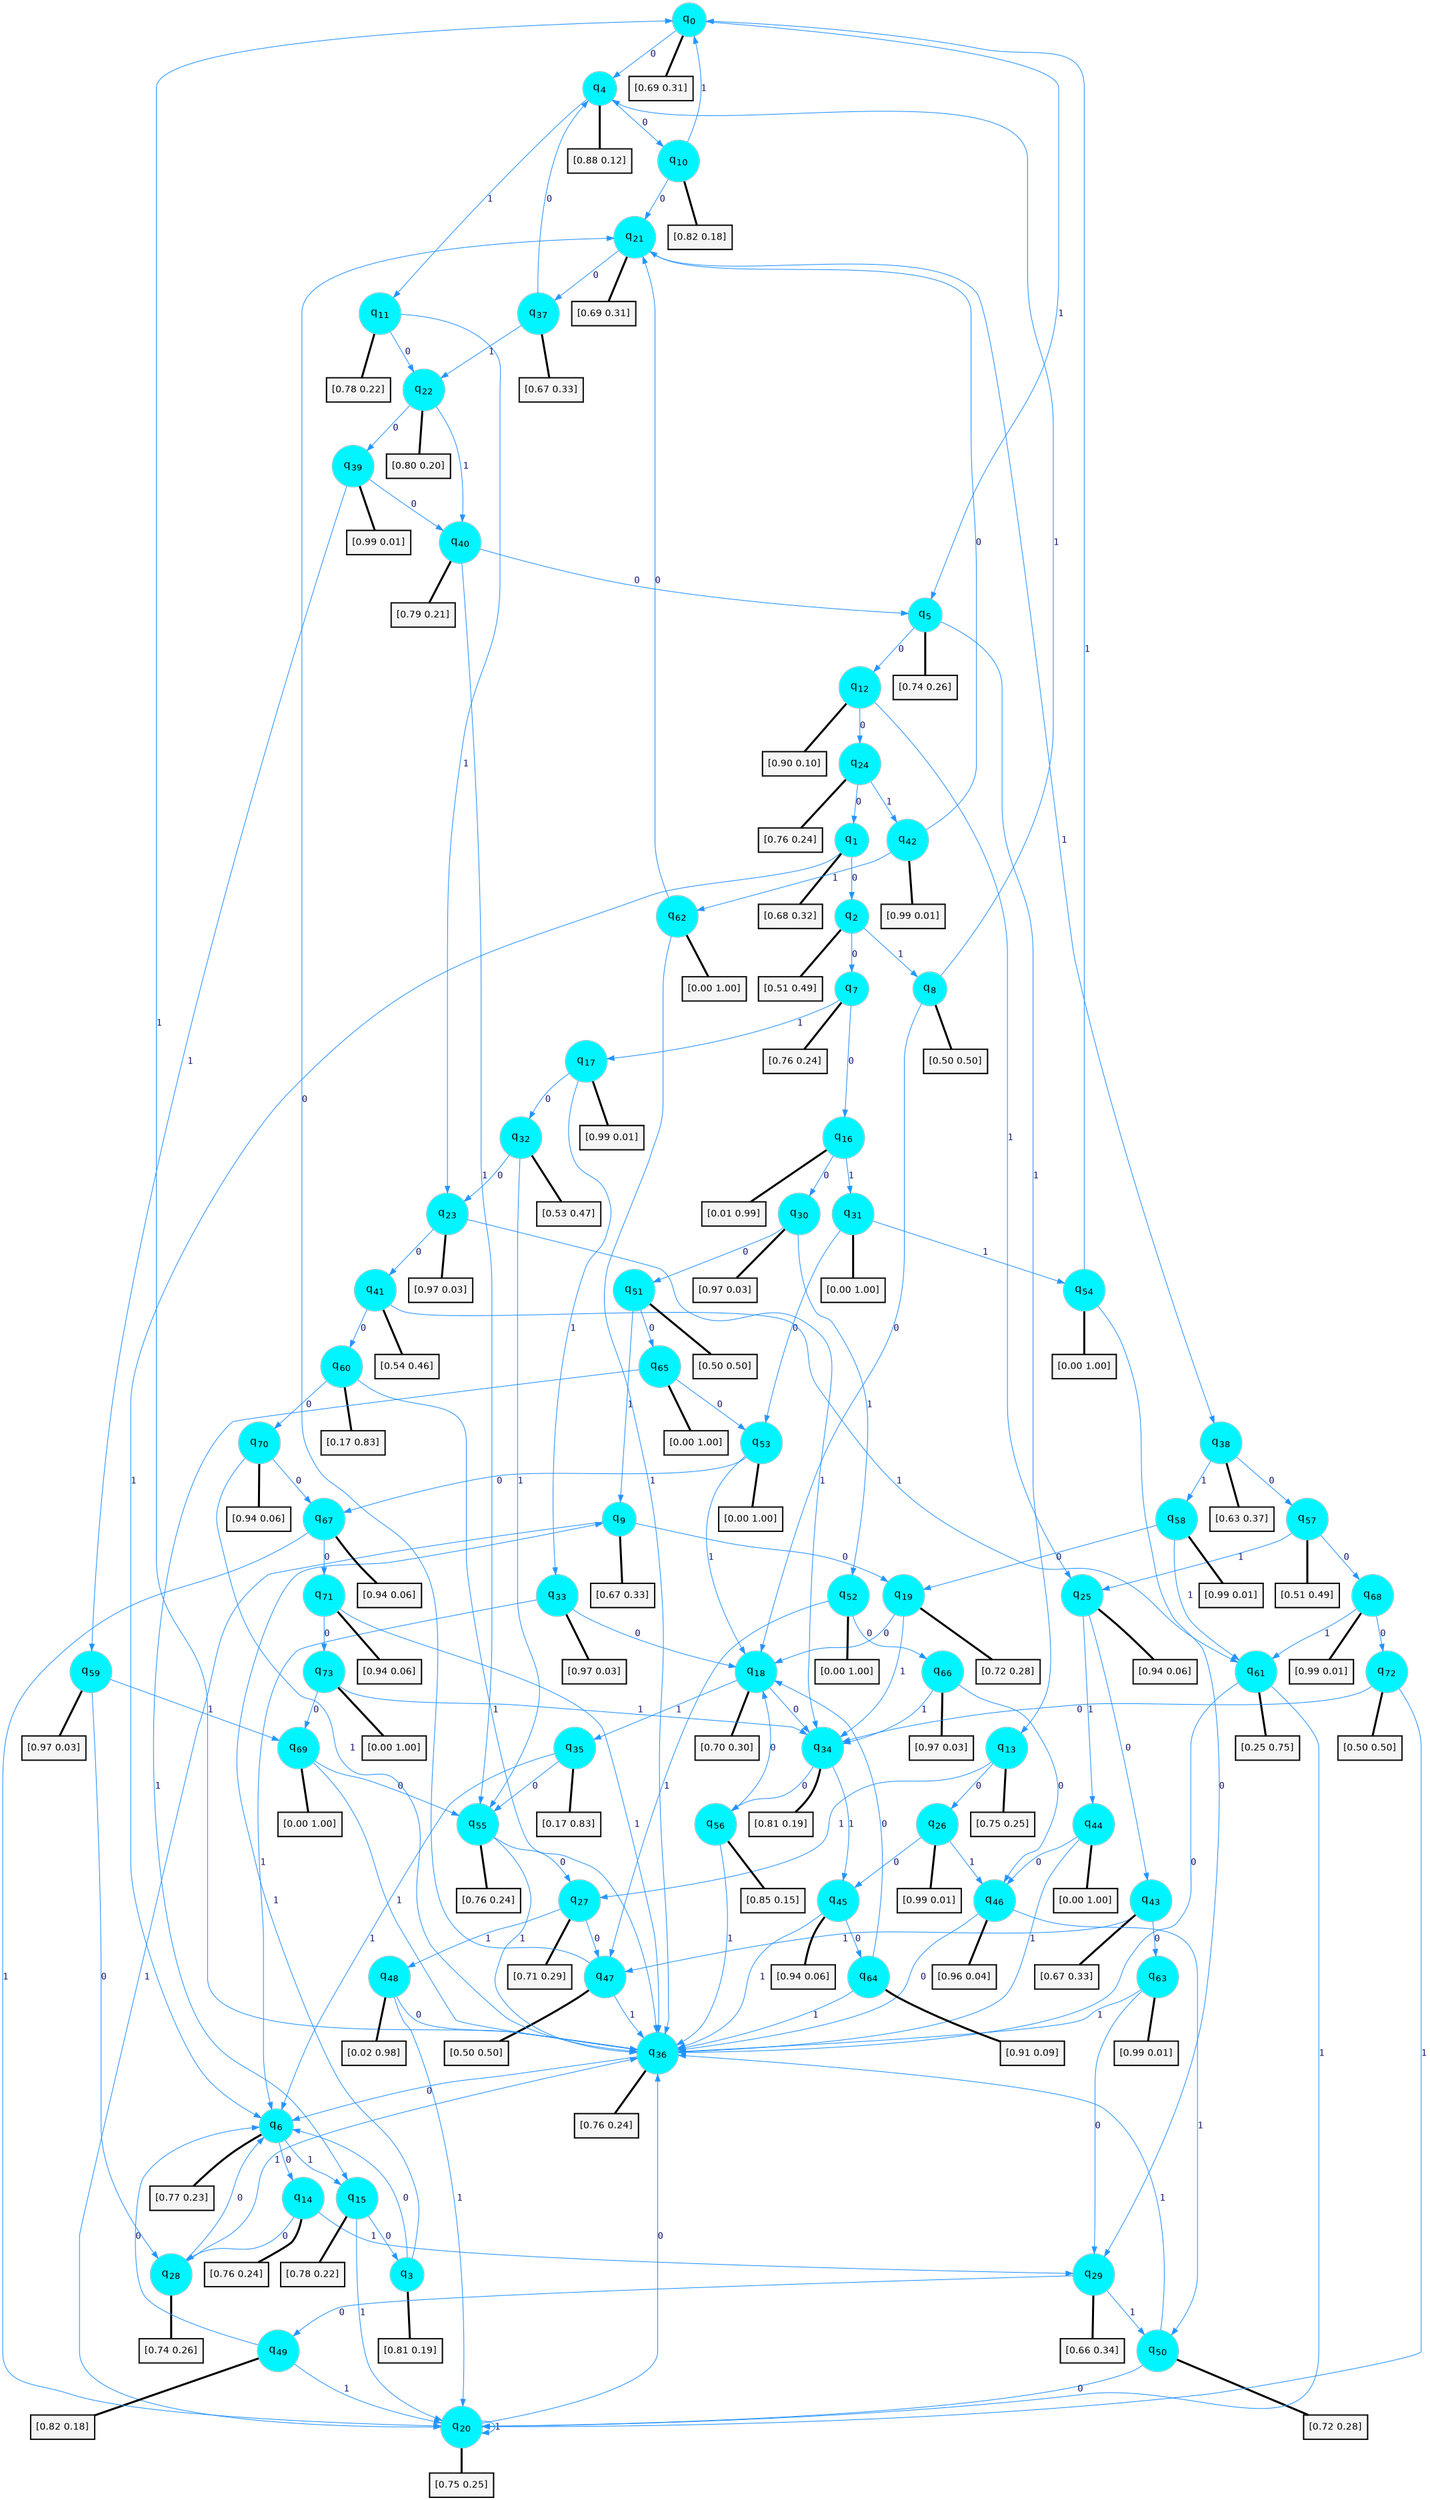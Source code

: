 digraph G {
graph [
bgcolor=transparent, dpi=300, rankdir=TD, size="40,25"];
node [
color=gray, fillcolor=turquoise1, fontcolor=black, fontname=Helvetica, fontsize=16, fontweight=bold, shape=circle, style=filled];
edge [
arrowsize=1, color=dodgerblue1, fontcolor=midnightblue, fontname=courier, fontweight=bold, penwidth=1, style=solid, weight=20];
0[label=<q<SUB>0</SUB>>];
1[label=<q<SUB>1</SUB>>];
2[label=<q<SUB>2</SUB>>];
3[label=<q<SUB>3</SUB>>];
4[label=<q<SUB>4</SUB>>];
5[label=<q<SUB>5</SUB>>];
6[label=<q<SUB>6</SUB>>];
7[label=<q<SUB>7</SUB>>];
8[label=<q<SUB>8</SUB>>];
9[label=<q<SUB>9</SUB>>];
10[label=<q<SUB>10</SUB>>];
11[label=<q<SUB>11</SUB>>];
12[label=<q<SUB>12</SUB>>];
13[label=<q<SUB>13</SUB>>];
14[label=<q<SUB>14</SUB>>];
15[label=<q<SUB>15</SUB>>];
16[label=<q<SUB>16</SUB>>];
17[label=<q<SUB>17</SUB>>];
18[label=<q<SUB>18</SUB>>];
19[label=<q<SUB>19</SUB>>];
20[label=<q<SUB>20</SUB>>];
21[label=<q<SUB>21</SUB>>];
22[label=<q<SUB>22</SUB>>];
23[label=<q<SUB>23</SUB>>];
24[label=<q<SUB>24</SUB>>];
25[label=<q<SUB>25</SUB>>];
26[label=<q<SUB>26</SUB>>];
27[label=<q<SUB>27</SUB>>];
28[label=<q<SUB>28</SUB>>];
29[label=<q<SUB>29</SUB>>];
30[label=<q<SUB>30</SUB>>];
31[label=<q<SUB>31</SUB>>];
32[label=<q<SUB>32</SUB>>];
33[label=<q<SUB>33</SUB>>];
34[label=<q<SUB>34</SUB>>];
35[label=<q<SUB>35</SUB>>];
36[label=<q<SUB>36</SUB>>];
37[label=<q<SUB>37</SUB>>];
38[label=<q<SUB>38</SUB>>];
39[label=<q<SUB>39</SUB>>];
40[label=<q<SUB>40</SUB>>];
41[label=<q<SUB>41</SUB>>];
42[label=<q<SUB>42</SUB>>];
43[label=<q<SUB>43</SUB>>];
44[label=<q<SUB>44</SUB>>];
45[label=<q<SUB>45</SUB>>];
46[label=<q<SUB>46</SUB>>];
47[label=<q<SUB>47</SUB>>];
48[label=<q<SUB>48</SUB>>];
49[label=<q<SUB>49</SUB>>];
50[label=<q<SUB>50</SUB>>];
51[label=<q<SUB>51</SUB>>];
52[label=<q<SUB>52</SUB>>];
53[label=<q<SUB>53</SUB>>];
54[label=<q<SUB>54</SUB>>];
55[label=<q<SUB>55</SUB>>];
56[label=<q<SUB>56</SUB>>];
57[label=<q<SUB>57</SUB>>];
58[label=<q<SUB>58</SUB>>];
59[label=<q<SUB>59</SUB>>];
60[label=<q<SUB>60</SUB>>];
61[label=<q<SUB>61</SUB>>];
62[label=<q<SUB>62</SUB>>];
63[label=<q<SUB>63</SUB>>];
64[label=<q<SUB>64</SUB>>];
65[label=<q<SUB>65</SUB>>];
66[label=<q<SUB>66</SUB>>];
67[label=<q<SUB>67</SUB>>];
68[label=<q<SUB>68</SUB>>];
69[label=<q<SUB>69</SUB>>];
70[label=<q<SUB>70</SUB>>];
71[label=<q<SUB>71</SUB>>];
72[label=<q<SUB>72</SUB>>];
73[label=<q<SUB>73</SUB>>];
74[label="[0.69 0.31]", shape=box,fontcolor=black, fontname=Helvetica, fontsize=14, penwidth=2, fillcolor=whitesmoke,color=black];
75[label="[0.68 0.32]", shape=box,fontcolor=black, fontname=Helvetica, fontsize=14, penwidth=2, fillcolor=whitesmoke,color=black];
76[label="[0.51 0.49]", shape=box,fontcolor=black, fontname=Helvetica, fontsize=14, penwidth=2, fillcolor=whitesmoke,color=black];
77[label="[0.81 0.19]", shape=box,fontcolor=black, fontname=Helvetica, fontsize=14, penwidth=2, fillcolor=whitesmoke,color=black];
78[label="[0.88 0.12]", shape=box,fontcolor=black, fontname=Helvetica, fontsize=14, penwidth=2, fillcolor=whitesmoke,color=black];
79[label="[0.74 0.26]", shape=box,fontcolor=black, fontname=Helvetica, fontsize=14, penwidth=2, fillcolor=whitesmoke,color=black];
80[label="[0.77 0.23]", shape=box,fontcolor=black, fontname=Helvetica, fontsize=14, penwidth=2, fillcolor=whitesmoke,color=black];
81[label="[0.76 0.24]", shape=box,fontcolor=black, fontname=Helvetica, fontsize=14, penwidth=2, fillcolor=whitesmoke,color=black];
82[label="[0.50 0.50]", shape=box,fontcolor=black, fontname=Helvetica, fontsize=14, penwidth=2, fillcolor=whitesmoke,color=black];
83[label="[0.67 0.33]", shape=box,fontcolor=black, fontname=Helvetica, fontsize=14, penwidth=2, fillcolor=whitesmoke,color=black];
84[label="[0.82 0.18]", shape=box,fontcolor=black, fontname=Helvetica, fontsize=14, penwidth=2, fillcolor=whitesmoke,color=black];
85[label="[0.78 0.22]", shape=box,fontcolor=black, fontname=Helvetica, fontsize=14, penwidth=2, fillcolor=whitesmoke,color=black];
86[label="[0.90 0.10]", shape=box,fontcolor=black, fontname=Helvetica, fontsize=14, penwidth=2, fillcolor=whitesmoke,color=black];
87[label="[0.75 0.25]", shape=box,fontcolor=black, fontname=Helvetica, fontsize=14, penwidth=2, fillcolor=whitesmoke,color=black];
88[label="[0.76 0.24]", shape=box,fontcolor=black, fontname=Helvetica, fontsize=14, penwidth=2, fillcolor=whitesmoke,color=black];
89[label="[0.78 0.22]", shape=box,fontcolor=black, fontname=Helvetica, fontsize=14, penwidth=2, fillcolor=whitesmoke,color=black];
90[label="[0.01 0.99]", shape=box,fontcolor=black, fontname=Helvetica, fontsize=14, penwidth=2, fillcolor=whitesmoke,color=black];
91[label="[0.99 0.01]", shape=box,fontcolor=black, fontname=Helvetica, fontsize=14, penwidth=2, fillcolor=whitesmoke,color=black];
92[label="[0.70 0.30]", shape=box,fontcolor=black, fontname=Helvetica, fontsize=14, penwidth=2, fillcolor=whitesmoke,color=black];
93[label="[0.72 0.28]", shape=box,fontcolor=black, fontname=Helvetica, fontsize=14, penwidth=2, fillcolor=whitesmoke,color=black];
94[label="[0.75 0.25]", shape=box,fontcolor=black, fontname=Helvetica, fontsize=14, penwidth=2, fillcolor=whitesmoke,color=black];
95[label="[0.69 0.31]", shape=box,fontcolor=black, fontname=Helvetica, fontsize=14, penwidth=2, fillcolor=whitesmoke,color=black];
96[label="[0.80 0.20]", shape=box,fontcolor=black, fontname=Helvetica, fontsize=14, penwidth=2, fillcolor=whitesmoke,color=black];
97[label="[0.97 0.03]", shape=box,fontcolor=black, fontname=Helvetica, fontsize=14, penwidth=2, fillcolor=whitesmoke,color=black];
98[label="[0.76 0.24]", shape=box,fontcolor=black, fontname=Helvetica, fontsize=14, penwidth=2, fillcolor=whitesmoke,color=black];
99[label="[0.94 0.06]", shape=box,fontcolor=black, fontname=Helvetica, fontsize=14, penwidth=2, fillcolor=whitesmoke,color=black];
100[label="[0.99 0.01]", shape=box,fontcolor=black, fontname=Helvetica, fontsize=14, penwidth=2, fillcolor=whitesmoke,color=black];
101[label="[0.71 0.29]", shape=box,fontcolor=black, fontname=Helvetica, fontsize=14, penwidth=2, fillcolor=whitesmoke,color=black];
102[label="[0.74 0.26]", shape=box,fontcolor=black, fontname=Helvetica, fontsize=14, penwidth=2, fillcolor=whitesmoke,color=black];
103[label="[0.66 0.34]", shape=box,fontcolor=black, fontname=Helvetica, fontsize=14, penwidth=2, fillcolor=whitesmoke,color=black];
104[label="[0.97 0.03]", shape=box,fontcolor=black, fontname=Helvetica, fontsize=14, penwidth=2, fillcolor=whitesmoke,color=black];
105[label="[0.00 1.00]", shape=box,fontcolor=black, fontname=Helvetica, fontsize=14, penwidth=2, fillcolor=whitesmoke,color=black];
106[label="[0.53 0.47]", shape=box,fontcolor=black, fontname=Helvetica, fontsize=14, penwidth=2, fillcolor=whitesmoke,color=black];
107[label="[0.97 0.03]", shape=box,fontcolor=black, fontname=Helvetica, fontsize=14, penwidth=2, fillcolor=whitesmoke,color=black];
108[label="[0.81 0.19]", shape=box,fontcolor=black, fontname=Helvetica, fontsize=14, penwidth=2, fillcolor=whitesmoke,color=black];
109[label="[0.17 0.83]", shape=box,fontcolor=black, fontname=Helvetica, fontsize=14, penwidth=2, fillcolor=whitesmoke,color=black];
110[label="[0.76 0.24]", shape=box,fontcolor=black, fontname=Helvetica, fontsize=14, penwidth=2, fillcolor=whitesmoke,color=black];
111[label="[0.67 0.33]", shape=box,fontcolor=black, fontname=Helvetica, fontsize=14, penwidth=2, fillcolor=whitesmoke,color=black];
112[label="[0.63 0.37]", shape=box,fontcolor=black, fontname=Helvetica, fontsize=14, penwidth=2, fillcolor=whitesmoke,color=black];
113[label="[0.99 0.01]", shape=box,fontcolor=black, fontname=Helvetica, fontsize=14, penwidth=2, fillcolor=whitesmoke,color=black];
114[label="[0.79 0.21]", shape=box,fontcolor=black, fontname=Helvetica, fontsize=14, penwidth=2, fillcolor=whitesmoke,color=black];
115[label="[0.54 0.46]", shape=box,fontcolor=black, fontname=Helvetica, fontsize=14, penwidth=2, fillcolor=whitesmoke,color=black];
116[label="[0.99 0.01]", shape=box,fontcolor=black, fontname=Helvetica, fontsize=14, penwidth=2, fillcolor=whitesmoke,color=black];
117[label="[0.67 0.33]", shape=box,fontcolor=black, fontname=Helvetica, fontsize=14, penwidth=2, fillcolor=whitesmoke,color=black];
118[label="[0.00 1.00]", shape=box,fontcolor=black, fontname=Helvetica, fontsize=14, penwidth=2, fillcolor=whitesmoke,color=black];
119[label="[0.94 0.06]", shape=box,fontcolor=black, fontname=Helvetica, fontsize=14, penwidth=2, fillcolor=whitesmoke,color=black];
120[label="[0.96 0.04]", shape=box,fontcolor=black, fontname=Helvetica, fontsize=14, penwidth=2, fillcolor=whitesmoke,color=black];
121[label="[0.50 0.50]", shape=box,fontcolor=black, fontname=Helvetica, fontsize=14, penwidth=2, fillcolor=whitesmoke,color=black];
122[label="[0.02 0.98]", shape=box,fontcolor=black, fontname=Helvetica, fontsize=14, penwidth=2, fillcolor=whitesmoke,color=black];
123[label="[0.82 0.18]", shape=box,fontcolor=black, fontname=Helvetica, fontsize=14, penwidth=2, fillcolor=whitesmoke,color=black];
124[label="[0.72 0.28]", shape=box,fontcolor=black, fontname=Helvetica, fontsize=14, penwidth=2, fillcolor=whitesmoke,color=black];
125[label="[0.50 0.50]", shape=box,fontcolor=black, fontname=Helvetica, fontsize=14, penwidth=2, fillcolor=whitesmoke,color=black];
126[label="[0.00 1.00]", shape=box,fontcolor=black, fontname=Helvetica, fontsize=14, penwidth=2, fillcolor=whitesmoke,color=black];
127[label="[0.00 1.00]", shape=box,fontcolor=black, fontname=Helvetica, fontsize=14, penwidth=2, fillcolor=whitesmoke,color=black];
128[label="[0.00 1.00]", shape=box,fontcolor=black, fontname=Helvetica, fontsize=14, penwidth=2, fillcolor=whitesmoke,color=black];
129[label="[0.76 0.24]", shape=box,fontcolor=black, fontname=Helvetica, fontsize=14, penwidth=2, fillcolor=whitesmoke,color=black];
130[label="[0.85 0.15]", shape=box,fontcolor=black, fontname=Helvetica, fontsize=14, penwidth=2, fillcolor=whitesmoke,color=black];
131[label="[0.51 0.49]", shape=box,fontcolor=black, fontname=Helvetica, fontsize=14, penwidth=2, fillcolor=whitesmoke,color=black];
132[label="[0.99 0.01]", shape=box,fontcolor=black, fontname=Helvetica, fontsize=14, penwidth=2, fillcolor=whitesmoke,color=black];
133[label="[0.97 0.03]", shape=box,fontcolor=black, fontname=Helvetica, fontsize=14, penwidth=2, fillcolor=whitesmoke,color=black];
134[label="[0.17 0.83]", shape=box,fontcolor=black, fontname=Helvetica, fontsize=14, penwidth=2, fillcolor=whitesmoke,color=black];
135[label="[0.25 0.75]", shape=box,fontcolor=black, fontname=Helvetica, fontsize=14, penwidth=2, fillcolor=whitesmoke,color=black];
136[label="[0.00 1.00]", shape=box,fontcolor=black, fontname=Helvetica, fontsize=14, penwidth=2, fillcolor=whitesmoke,color=black];
137[label="[0.99 0.01]", shape=box,fontcolor=black, fontname=Helvetica, fontsize=14, penwidth=2, fillcolor=whitesmoke,color=black];
138[label="[0.91 0.09]", shape=box,fontcolor=black, fontname=Helvetica, fontsize=14, penwidth=2, fillcolor=whitesmoke,color=black];
139[label="[0.00 1.00]", shape=box,fontcolor=black, fontname=Helvetica, fontsize=14, penwidth=2, fillcolor=whitesmoke,color=black];
140[label="[0.97 0.03]", shape=box,fontcolor=black, fontname=Helvetica, fontsize=14, penwidth=2, fillcolor=whitesmoke,color=black];
141[label="[0.94 0.06]", shape=box,fontcolor=black, fontname=Helvetica, fontsize=14, penwidth=2, fillcolor=whitesmoke,color=black];
142[label="[0.99 0.01]", shape=box,fontcolor=black, fontname=Helvetica, fontsize=14, penwidth=2, fillcolor=whitesmoke,color=black];
143[label="[0.00 1.00]", shape=box,fontcolor=black, fontname=Helvetica, fontsize=14, penwidth=2, fillcolor=whitesmoke,color=black];
144[label="[0.94 0.06]", shape=box,fontcolor=black, fontname=Helvetica, fontsize=14, penwidth=2, fillcolor=whitesmoke,color=black];
145[label="[0.94 0.06]", shape=box,fontcolor=black, fontname=Helvetica, fontsize=14, penwidth=2, fillcolor=whitesmoke,color=black];
146[label="[0.50 0.50]", shape=box,fontcolor=black, fontname=Helvetica, fontsize=14, penwidth=2, fillcolor=whitesmoke,color=black];
147[label="[0.00 1.00]", shape=box,fontcolor=black, fontname=Helvetica, fontsize=14, penwidth=2, fillcolor=whitesmoke,color=black];
0->4 [label=0];
0->5 [label=1];
0->74 [arrowhead=none, penwidth=3,color=black];
1->2 [label=0];
1->6 [label=1];
1->75 [arrowhead=none, penwidth=3,color=black];
2->7 [label=0];
2->8 [label=1];
2->76 [arrowhead=none, penwidth=3,color=black];
3->6 [label=0];
3->9 [label=1];
3->77 [arrowhead=none, penwidth=3,color=black];
4->10 [label=0];
4->11 [label=1];
4->78 [arrowhead=none, penwidth=3,color=black];
5->12 [label=0];
5->13 [label=1];
5->79 [arrowhead=none, penwidth=3,color=black];
6->14 [label=0];
6->15 [label=1];
6->80 [arrowhead=none, penwidth=3,color=black];
7->16 [label=0];
7->17 [label=1];
7->81 [arrowhead=none, penwidth=3,color=black];
8->18 [label=0];
8->4 [label=1];
8->82 [arrowhead=none, penwidth=3,color=black];
9->19 [label=0];
9->20 [label=1];
9->83 [arrowhead=none, penwidth=3,color=black];
10->21 [label=0];
10->0 [label=1];
10->84 [arrowhead=none, penwidth=3,color=black];
11->22 [label=0];
11->23 [label=1];
11->85 [arrowhead=none, penwidth=3,color=black];
12->24 [label=0];
12->25 [label=1];
12->86 [arrowhead=none, penwidth=3,color=black];
13->26 [label=0];
13->27 [label=1];
13->87 [arrowhead=none, penwidth=3,color=black];
14->28 [label=0];
14->29 [label=1];
14->88 [arrowhead=none, penwidth=3,color=black];
15->3 [label=0];
15->20 [label=1];
15->89 [arrowhead=none, penwidth=3,color=black];
16->30 [label=0];
16->31 [label=1];
16->90 [arrowhead=none, penwidth=3,color=black];
17->32 [label=0];
17->33 [label=1];
17->91 [arrowhead=none, penwidth=3,color=black];
18->34 [label=0];
18->35 [label=1];
18->92 [arrowhead=none, penwidth=3,color=black];
19->18 [label=0];
19->34 [label=1];
19->93 [arrowhead=none, penwidth=3,color=black];
20->36 [label=0];
20->20 [label=1];
20->94 [arrowhead=none, penwidth=3,color=black];
21->37 [label=0];
21->38 [label=1];
21->95 [arrowhead=none, penwidth=3,color=black];
22->39 [label=0];
22->40 [label=1];
22->96 [arrowhead=none, penwidth=3,color=black];
23->41 [label=0];
23->34 [label=1];
23->97 [arrowhead=none, penwidth=3,color=black];
24->1 [label=0];
24->42 [label=1];
24->98 [arrowhead=none, penwidth=3,color=black];
25->43 [label=0];
25->44 [label=1];
25->99 [arrowhead=none, penwidth=3,color=black];
26->45 [label=0];
26->46 [label=1];
26->100 [arrowhead=none, penwidth=3,color=black];
27->47 [label=0];
27->48 [label=1];
27->101 [arrowhead=none, penwidth=3,color=black];
28->6 [label=0];
28->36 [label=1];
28->102 [arrowhead=none, penwidth=3,color=black];
29->49 [label=0];
29->50 [label=1];
29->103 [arrowhead=none, penwidth=3,color=black];
30->51 [label=0];
30->52 [label=1];
30->104 [arrowhead=none, penwidth=3,color=black];
31->53 [label=0];
31->54 [label=1];
31->105 [arrowhead=none, penwidth=3,color=black];
32->23 [label=0];
32->55 [label=1];
32->106 [arrowhead=none, penwidth=3,color=black];
33->18 [label=0];
33->6 [label=1];
33->107 [arrowhead=none, penwidth=3,color=black];
34->56 [label=0];
34->45 [label=1];
34->108 [arrowhead=none, penwidth=3,color=black];
35->55 [label=0];
35->6 [label=1];
35->109 [arrowhead=none, penwidth=3,color=black];
36->6 [label=0];
36->0 [label=1];
36->110 [arrowhead=none, penwidth=3,color=black];
37->4 [label=0];
37->22 [label=1];
37->111 [arrowhead=none, penwidth=3,color=black];
38->57 [label=0];
38->58 [label=1];
38->112 [arrowhead=none, penwidth=3,color=black];
39->40 [label=0];
39->59 [label=1];
39->113 [arrowhead=none, penwidth=3,color=black];
40->5 [label=0];
40->55 [label=1];
40->114 [arrowhead=none, penwidth=3,color=black];
41->60 [label=0];
41->61 [label=1];
41->115 [arrowhead=none, penwidth=3,color=black];
42->21 [label=0];
42->62 [label=1];
42->116 [arrowhead=none, penwidth=3,color=black];
43->63 [label=0];
43->47 [label=1];
43->117 [arrowhead=none, penwidth=3,color=black];
44->46 [label=0];
44->36 [label=1];
44->118 [arrowhead=none, penwidth=3,color=black];
45->64 [label=0];
45->36 [label=1];
45->119 [arrowhead=none, penwidth=3,color=black];
46->36 [label=0];
46->50 [label=1];
46->120 [arrowhead=none, penwidth=3,color=black];
47->21 [label=0];
47->36 [label=1];
47->121 [arrowhead=none, penwidth=3,color=black];
48->36 [label=0];
48->20 [label=1];
48->122 [arrowhead=none, penwidth=3,color=black];
49->6 [label=0];
49->20 [label=1];
49->123 [arrowhead=none, penwidth=3,color=black];
50->20 [label=0];
50->36 [label=1];
50->124 [arrowhead=none, penwidth=3,color=black];
51->65 [label=0];
51->9 [label=1];
51->125 [arrowhead=none, penwidth=3,color=black];
52->66 [label=0];
52->47 [label=1];
52->126 [arrowhead=none, penwidth=3,color=black];
53->67 [label=0];
53->18 [label=1];
53->127 [arrowhead=none, penwidth=3,color=black];
54->29 [label=0];
54->0 [label=1];
54->128 [arrowhead=none, penwidth=3,color=black];
55->27 [label=0];
55->36 [label=1];
55->129 [arrowhead=none, penwidth=3,color=black];
56->18 [label=0];
56->36 [label=1];
56->130 [arrowhead=none, penwidth=3,color=black];
57->68 [label=0];
57->25 [label=1];
57->131 [arrowhead=none, penwidth=3,color=black];
58->19 [label=0];
58->61 [label=1];
58->132 [arrowhead=none, penwidth=3,color=black];
59->28 [label=0];
59->69 [label=1];
59->133 [arrowhead=none, penwidth=3,color=black];
60->70 [label=0];
60->36 [label=1];
60->134 [arrowhead=none, penwidth=3,color=black];
61->36 [label=0];
61->20 [label=1];
61->135 [arrowhead=none, penwidth=3,color=black];
62->21 [label=0];
62->36 [label=1];
62->136 [arrowhead=none, penwidth=3,color=black];
63->29 [label=0];
63->36 [label=1];
63->137 [arrowhead=none, penwidth=3,color=black];
64->18 [label=0];
64->36 [label=1];
64->138 [arrowhead=none, penwidth=3,color=black];
65->53 [label=0];
65->15 [label=1];
65->139 [arrowhead=none, penwidth=3,color=black];
66->46 [label=0];
66->34 [label=1];
66->140 [arrowhead=none, penwidth=3,color=black];
67->71 [label=0];
67->20 [label=1];
67->141 [arrowhead=none, penwidth=3,color=black];
68->72 [label=0];
68->61 [label=1];
68->142 [arrowhead=none, penwidth=3,color=black];
69->55 [label=0];
69->36 [label=1];
69->143 [arrowhead=none, penwidth=3,color=black];
70->67 [label=0];
70->36 [label=1];
70->144 [arrowhead=none, penwidth=3,color=black];
71->73 [label=0];
71->36 [label=1];
71->145 [arrowhead=none, penwidth=3,color=black];
72->34 [label=0];
72->20 [label=1];
72->146 [arrowhead=none, penwidth=3,color=black];
73->69 [label=0];
73->34 [label=1];
73->147 [arrowhead=none, penwidth=3,color=black];
}
